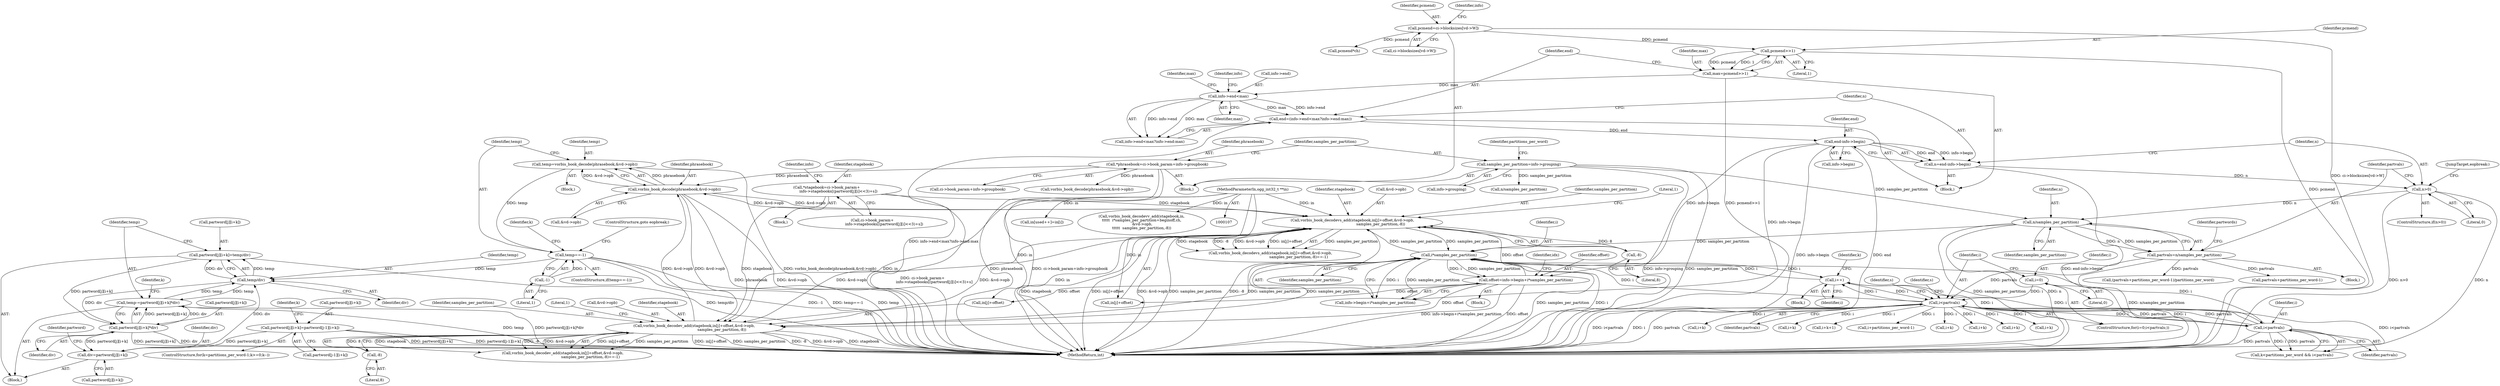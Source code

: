 digraph "0_Android_659030a2e80c38fb8da0a4eb68695349eec6778b@array" {
"1000432" [label="(Call,partword[j][i+k]=temp/div)"];
"1000440" [label="(Call,temp/div)"];
"1000407" [label="(Call,temp==-1)"];
"1000398" [label="(Call,temp=vorbis_book_decode(phrasebook,&vd->opb))"];
"1000400" [label="(Call,vorbis_book_decode(phrasebook,&vd->opb))"];
"1000133" [label="(Call,*phrasebook=ci->book_param+info->groupbook)"];
"1000565" [label="(Call,vorbis_book_decodevs_add(stagebook,in[j]+offset,&vd->opb,\n                                                samples_per_partition,-8))"];
"1000518" [label="(Call,*stagebook=ci->book_param+\n                    info->stagebooks[(partword[j][i]<<3)+s])"];
"1000110" [label="(MethodParameterIn,ogg_int32_t **in)"];
"1000481" [label="(Call,offset=info->begin+i*samples_per_partition)"];
"1000193" [label="(Call,end-info->begin)"];
"1000178" [label="(Call,end=(info->end<max?info->end:max))"];
"1000181" [label="(Call,info->end<max)"];
"1000172" [label="(Call,max=pcmend>>1)"];
"1000174" [label="(Call,pcmend>>1)"];
"1000155" [label="(Call,pcmend=ci->blocksizes[vd->W])"];
"1000487" [label="(Call,i*samples_per_partition)"];
"1000298" [label="(Call,i<partvals)"];
"1000295" [label="(Call,i=0)"];
"1000462" [label="(Call,i<partvals)"];
"1000468" [label="(Call,i++)"];
"1000204" [label="(Call,partvals=n/samples_per_partition)"];
"1000206" [label="(Call,n/samples_per_partition)"];
"1000199" [label="(Call,n>0)"];
"1000191" [label="(Call,n=end-info->begin)"];
"1000143" [label="(Call,samples_per_partition=info->grouping)"];
"1000544" [label="(Call,vorbis_book_decodev_add(stagebook,in[j]+offset,&vd->opb,\n                                               samples_per_partition,-8))"];
"1000556" [label="(Call,-8)"];
"1000577" [label="(Call,-8)"];
"1000409" [label="(Call,-1)"];
"1000443" [label="(Call,temp-=partword[j][i+k]*div)"];
"1000445" [label="(Call,partword[j][i+k]*div)"];
"1000432" [label="(Call,partword[j][i+k]=temp/div)"];
"1000423" [label="(Call,div=partword[j][i+k])"];
"1000370" [label="(Call,partword[j][i+k]=partword[j-1][i+k])"];
"1000572" [label="(Call,&vd->opb)"];
"1000292" [label="(Identifier,s)"];
"1000182" [label="(Call,info->end)"];
"1000564" [label="(Call,vorbis_book_decodevs_add(stagebook,in[j]+offset,&vd->opb,\n                                                samples_per_partition,-8)==-1)"];
"1000445" [label="(Call,partword[j][i+k]*div)"];
"1000464" [label="(Identifier,partvals)"];
"1000462" [label="(Call,i<partvals)"];
"1000232" [label="(Call,in[used++]=in[i])"];
"1000212" [label="(Call,(partvals+partitions_per_word-1)/partitions_per_word)"];
"1000487" [label="(Call,i*samples_per_partition)"];
"1000213" [label="(Call,partvals+partitions_per_word-1)"];
"1000156" [label="(Identifier,pcmend)"];
"1000468" [label="(Call,i++)"];
"1000479" [label="(Block,)"];
"1000861" [label="(JumpTarget,eopbreak:)"];
"1000460" [label="(Identifier,k)"];
"1000441" [label="(Identifier,temp)"];
"1000211" [label="(Identifier,partwords)"];
"1000178" [label="(Call,end=(info->end<max?info->end:max))"];
"1000402" [label="(Call,&vd->opb)"];
"1000410" [label="(Literal,1)"];
"1000304" [label="(Identifier,s)"];
"1000195" [label="(Call,info->begin)"];
"1000578" [label="(Literal,8)"];
"1000179" [label="(Identifier,end)"];
"1000176" [label="(Literal,1)"];
"1000463" [label="(Identifier,i)"];
"1000170" [label="(Block,)"];
"1000145" [label="(Call,info->grouping)"];
"1000144" [label="(Identifier,samples_per_partition)"];
"1000401" [label="(Identifier,phrasebook)"];
"1000334" [label="(Call,i+k)"];
"1000446" [label="(Call,partword[j][i+k])"];
"1000297" [label="(Literal,0)"];
"1000398" [label="(Call,temp=vorbis_book_decode(phrasebook,&vd->opb))"];
"1000167" [label="(Identifier,info)"];
"1000143" [label="(Call,samples_per_partition=info->grouping)"];
"1000371" [label="(Call,partword[j][i+k])"];
"1000483" [label="(Call,info->begin+i*samples_per_partition)"];
"1000206" [label="(Call,n/samples_per_partition)"];
"1000205" [label="(Identifier,partvals)"];
"1000458" [label="(Call,k<partitions_per_word && i<partvals)"];
"1000414" [label="(Identifier,k)"];
"1000443" [label="(Call,temp-=partword[j][i+k]*div)"];
"1000189" [label="(Identifier,max)"];
"1000453" [label="(Identifier,div)"];
"1000520" [label="(Call,ci->book_param+\n                    info->stagebooks[(partword[j][i]<<3)+s])"];
"1000432" [label="(Call,partword[j][i+k]=temp/div)"];
"1000406" [label="(ControlStructure,if(temp==-1))"];
"1000546" [label="(Call,in[j]+offset)"];
"1000492" [label="(Identifier,idx)"];
"1000200" [label="(Identifier,n)"];
"1000488" [label="(Identifier,i)"];
"1000375" [label="(Call,i+k)"];
"1000557" [label="(Literal,8)"];
"1000489" [label="(Identifier,samples_per_partition)"];
"1000544" [label="(Call,vorbis_book_decodev_add(stagebook,in[j]+offset,&vd->opb,\n                                               samples_per_partition,-8))"];
"1000433" [label="(Call,partword[j][i+k])"];
"1000588" [label="(Call,pcmend*ch)"];
"1000423" [label="(Call,div=partword[j][i+k])"];
"1000407" [label="(Call,temp==-1)"];
"1000400" [label="(Call,vorbis_book_decode(phrasebook,&vd->opb))"];
"1000192" [label="(Identifier,n)"];
"1000378" [label="(Call,partword[j-1][i+k])"];
"1000425" [label="(Call,partword[j][i+k])"];
"1000296" [label="(Identifier,i)"];
"1000444" [label="(Identifier,temp)"];
"1000482" [label="(Identifier,offset)"];
"1000175" [label="(Identifier,pcmend)"];
"1000370" [label="(Call,partword[j][i+k]=partword[j-1][i+k])"];
"1000437" [label="(Call,i+k)"];
"1000294" [label="(ControlStructure,for(i=0;i<partvals;))"];
"1000545" [label="(Identifier,stagebook)"];
"1000155" [label="(Call,pcmend=ci->blocksizes[vd->W])"];
"1000157" [label="(Call,ci->blocksizes[vd->W])"];
"1000204" [label="(Call,partvals=n/samples_per_partition)"];
"1000110" [label="(MethodParameterIn,ogg_int32_t **in)"];
"1000359" [label="(ControlStructure,for(k=partitions_per_word-1;k>=0;k--))"];
"1000465" [label="(Block,)"];
"1000409" [label="(Call,-1)"];
"1000299" [label="(Identifier,i)"];
"1000621" [label="(Call,n/samples_per_partition)"];
"1000300" [label="(Identifier,partvals)"];
"1000133" [label="(Call,*phrasebook=ci->book_param+info->groupbook)"];
"1000567" [label="(Call,in[j]+offset)"];
"1000539" [label="(Identifier,info)"];
"1000421" [label="(Block,)"];
"1000864" [label="(MethodReturn,int)"];
"1000408" [label="(Identifier,temp)"];
"1000134" [label="(Identifier,phrasebook)"];
"1000516" [label="(Block,)"];
"1000174" [label="(Call,pcmend>>1)"];
"1000420" [label="(Identifier,k)"];
"1000150" [label="(Identifier,partitions_per_word)"];
"1000543" [label="(Call,vorbis_book_decodev_add(stagebook,in[j]+offset,&vd->opb,\n                                               samples_per_partition,-8)==-1)"];
"1000208" [label="(Identifier,samples_per_partition)"];
"1000384" [label="(Call,i+k)"];
"1000342" [label="(Call,i+k+1)"];
"1000519" [label="(Identifier,stagebook)"];
"1000369" [label="(Identifier,k)"];
"1000481" [label="(Call,offset=info->begin+i*samples_per_partition)"];
"1000198" [label="(ControlStructure,if(n>0))"];
"1000842" [label="(Call,vorbis_book_decodevv_add(stagebook,in,\n\t\t\t\t\t  i*samples_per_partition+beginoff,ch,\n &vd->opb,\n\t\t\t\t\t  samples_per_partition,-8))"];
"1000559" [label="(Literal,1)"];
"1000411" [label="(ControlStructure,goto eopbreak;)"];
"1000191" [label="(Call,n=end-info->begin)"];
"1000577" [label="(Call,-8)"];
"1000424" [label="(Identifier,div)"];
"1000576" [label="(Identifier,samples_per_partition)"];
"1000555" [label="(Identifier,samples_per_partition)"];
"1000194" [label="(Identifier,end)"];
"1000180" [label="(Call,info->end<max?info->end:max)"];
"1000565" [label="(Call,vorbis_book_decodevs_add(stagebook,in[j]+offset,&vd->opb,\n                                                samples_per_partition,-8))"];
"1000518" [label="(Call,*stagebook=ci->book_param+\n                    info->stagebooks[(partword[j][i]<<3)+s])"];
"1000295" [label="(Call,i=0)"];
"1000113" [label="(Block,)"];
"1000743" [label="(Call,vorbis_book_decode(phrasebook,&vd->opb))"];
"1000135" [label="(Call,ci->book_param+info->groupbook)"];
"1000298" [label="(Call,i<partvals)"];
"1000312" [label="(Call,i+partitions_per_word-1)"];
"1000396" [label="(Block,)"];
"1000207" [label="(Identifier,n)"];
"1000556" [label="(Call,-8)"];
"1000187" [label="(Identifier,info)"];
"1000429" [label="(Call,i+k)"];
"1000580" [label="(Literal,1)"];
"1000202" [label="(Block,)"];
"1000551" [label="(Call,&vd->opb)"];
"1000399" [label="(Identifier,temp)"];
"1000201" [label="(Literal,0)"];
"1000450" [label="(Call,i+k)"];
"1000440" [label="(Call,temp/div)"];
"1000469" [label="(Identifier,i)"];
"1000173" [label="(Identifier,max)"];
"1000566" [label="(Identifier,stagebook)"];
"1000442" [label="(Identifier,div)"];
"1000185" [label="(Identifier,max)"];
"1000172" [label="(Call,max=pcmend>>1)"];
"1000193" [label="(Call,end-info->begin)"];
"1000199" [label="(Call,n>0)"];
"1000435" [label="(Identifier,partword)"];
"1000181" [label="(Call,info->end<max)"];
"1000432" -> "1000421"  [label="AST: "];
"1000432" -> "1000440"  [label="CFG: "];
"1000433" -> "1000432"  [label="AST: "];
"1000440" -> "1000432"  [label="AST: "];
"1000444" -> "1000432"  [label="CFG: "];
"1000432" -> "1000864"  [label="DDG: temp/div"];
"1000440" -> "1000432"  [label="DDG: temp"];
"1000440" -> "1000432"  [label="DDG: div"];
"1000432" -> "1000445"  [label="DDG: partword[j][i+k]"];
"1000440" -> "1000442"  [label="CFG: "];
"1000441" -> "1000440"  [label="AST: "];
"1000442" -> "1000440"  [label="AST: "];
"1000407" -> "1000440"  [label="DDG: temp"];
"1000443" -> "1000440"  [label="DDG: temp"];
"1000423" -> "1000440"  [label="DDG: div"];
"1000440" -> "1000443"  [label="DDG: temp"];
"1000440" -> "1000445"  [label="DDG: div"];
"1000407" -> "1000406"  [label="AST: "];
"1000407" -> "1000409"  [label="CFG: "];
"1000408" -> "1000407"  [label="AST: "];
"1000409" -> "1000407"  [label="AST: "];
"1000411" -> "1000407"  [label="CFG: "];
"1000414" -> "1000407"  [label="CFG: "];
"1000407" -> "1000864"  [label="DDG: -1"];
"1000407" -> "1000864"  [label="DDG: temp==-1"];
"1000407" -> "1000864"  [label="DDG: temp"];
"1000398" -> "1000407"  [label="DDG: temp"];
"1000409" -> "1000407"  [label="DDG: 1"];
"1000398" -> "1000396"  [label="AST: "];
"1000398" -> "1000400"  [label="CFG: "];
"1000399" -> "1000398"  [label="AST: "];
"1000400" -> "1000398"  [label="AST: "];
"1000408" -> "1000398"  [label="CFG: "];
"1000398" -> "1000864"  [label="DDG: vorbis_book_decode(phrasebook,&vd->opb)"];
"1000400" -> "1000398"  [label="DDG: phrasebook"];
"1000400" -> "1000398"  [label="DDG: &vd->opb"];
"1000400" -> "1000402"  [label="CFG: "];
"1000401" -> "1000400"  [label="AST: "];
"1000402" -> "1000400"  [label="AST: "];
"1000400" -> "1000864"  [label="DDG: phrasebook"];
"1000400" -> "1000864"  [label="DDG: &vd->opb"];
"1000133" -> "1000400"  [label="DDG: phrasebook"];
"1000565" -> "1000400"  [label="DDG: &vd->opb"];
"1000544" -> "1000400"  [label="DDG: &vd->opb"];
"1000400" -> "1000544"  [label="DDG: &vd->opb"];
"1000400" -> "1000565"  [label="DDG: &vd->opb"];
"1000133" -> "1000113"  [label="AST: "];
"1000133" -> "1000135"  [label="CFG: "];
"1000134" -> "1000133"  [label="AST: "];
"1000135" -> "1000133"  [label="AST: "];
"1000144" -> "1000133"  [label="CFG: "];
"1000133" -> "1000864"  [label="DDG: phrasebook"];
"1000133" -> "1000864"  [label="DDG: ci->book_param+info->groupbook"];
"1000133" -> "1000743"  [label="DDG: phrasebook"];
"1000565" -> "1000564"  [label="AST: "];
"1000565" -> "1000577"  [label="CFG: "];
"1000566" -> "1000565"  [label="AST: "];
"1000567" -> "1000565"  [label="AST: "];
"1000572" -> "1000565"  [label="AST: "];
"1000576" -> "1000565"  [label="AST: "];
"1000577" -> "1000565"  [label="AST: "];
"1000580" -> "1000565"  [label="CFG: "];
"1000565" -> "1000864"  [label="DDG: -8"];
"1000565" -> "1000864"  [label="DDG: stagebook"];
"1000565" -> "1000864"  [label="DDG: in[j]+offset"];
"1000565" -> "1000864"  [label="DDG: &vd->opb"];
"1000565" -> "1000864"  [label="DDG: samples_per_partition"];
"1000565" -> "1000487"  [label="DDG: samples_per_partition"];
"1000565" -> "1000544"  [label="DDG: &vd->opb"];
"1000565" -> "1000564"  [label="DDG: samples_per_partition"];
"1000565" -> "1000564"  [label="DDG: stagebook"];
"1000565" -> "1000564"  [label="DDG: -8"];
"1000565" -> "1000564"  [label="DDG: &vd->opb"];
"1000565" -> "1000564"  [label="DDG: in[j]+offset"];
"1000518" -> "1000565"  [label="DDG: stagebook"];
"1000110" -> "1000565"  [label="DDG: in"];
"1000481" -> "1000565"  [label="DDG: offset"];
"1000544" -> "1000565"  [label="DDG: &vd->opb"];
"1000487" -> "1000565"  [label="DDG: samples_per_partition"];
"1000577" -> "1000565"  [label="DDG: 8"];
"1000518" -> "1000516"  [label="AST: "];
"1000518" -> "1000520"  [label="CFG: "];
"1000519" -> "1000518"  [label="AST: "];
"1000520" -> "1000518"  [label="AST: "];
"1000539" -> "1000518"  [label="CFG: "];
"1000518" -> "1000864"  [label="DDG: ci->book_param+\n                    info->stagebooks[(partword[j][i]<<3)+s]"];
"1000518" -> "1000544"  [label="DDG: stagebook"];
"1000110" -> "1000107"  [label="AST: "];
"1000110" -> "1000864"  [label="DDG: in"];
"1000110" -> "1000232"  [label="DDG: in"];
"1000110" -> "1000544"  [label="DDG: in"];
"1000110" -> "1000546"  [label="DDG: in"];
"1000110" -> "1000567"  [label="DDG: in"];
"1000110" -> "1000842"  [label="DDG: in"];
"1000481" -> "1000479"  [label="AST: "];
"1000481" -> "1000483"  [label="CFG: "];
"1000482" -> "1000481"  [label="AST: "];
"1000483" -> "1000481"  [label="AST: "];
"1000492" -> "1000481"  [label="CFG: "];
"1000481" -> "1000864"  [label="DDG: info->begin+i*samples_per_partition"];
"1000481" -> "1000864"  [label="DDG: offset"];
"1000193" -> "1000481"  [label="DDG: info->begin"];
"1000487" -> "1000481"  [label="DDG: i"];
"1000487" -> "1000481"  [label="DDG: samples_per_partition"];
"1000481" -> "1000544"  [label="DDG: offset"];
"1000481" -> "1000546"  [label="DDG: offset"];
"1000481" -> "1000567"  [label="DDG: offset"];
"1000193" -> "1000191"  [label="AST: "];
"1000193" -> "1000195"  [label="CFG: "];
"1000194" -> "1000193"  [label="AST: "];
"1000195" -> "1000193"  [label="AST: "];
"1000191" -> "1000193"  [label="CFG: "];
"1000193" -> "1000864"  [label="DDG: end"];
"1000193" -> "1000864"  [label="DDG: info->begin"];
"1000193" -> "1000191"  [label="DDG: end"];
"1000193" -> "1000191"  [label="DDG: info->begin"];
"1000178" -> "1000193"  [label="DDG: end"];
"1000193" -> "1000483"  [label="DDG: info->begin"];
"1000178" -> "1000170"  [label="AST: "];
"1000178" -> "1000180"  [label="CFG: "];
"1000179" -> "1000178"  [label="AST: "];
"1000180" -> "1000178"  [label="AST: "];
"1000192" -> "1000178"  [label="CFG: "];
"1000178" -> "1000864"  [label="DDG: info->end<max?info->end:max"];
"1000181" -> "1000178"  [label="DDG: info->end"];
"1000181" -> "1000178"  [label="DDG: max"];
"1000181" -> "1000180"  [label="AST: "];
"1000181" -> "1000185"  [label="CFG: "];
"1000182" -> "1000181"  [label="AST: "];
"1000185" -> "1000181"  [label="AST: "];
"1000187" -> "1000181"  [label="CFG: "];
"1000189" -> "1000181"  [label="CFG: "];
"1000172" -> "1000181"  [label="DDG: max"];
"1000181" -> "1000180"  [label="DDG: info->end"];
"1000181" -> "1000180"  [label="DDG: max"];
"1000172" -> "1000170"  [label="AST: "];
"1000172" -> "1000174"  [label="CFG: "];
"1000173" -> "1000172"  [label="AST: "];
"1000174" -> "1000172"  [label="AST: "];
"1000179" -> "1000172"  [label="CFG: "];
"1000172" -> "1000864"  [label="DDG: pcmend>>1"];
"1000174" -> "1000172"  [label="DDG: pcmend"];
"1000174" -> "1000172"  [label="DDG: 1"];
"1000174" -> "1000176"  [label="CFG: "];
"1000175" -> "1000174"  [label="AST: "];
"1000176" -> "1000174"  [label="AST: "];
"1000174" -> "1000864"  [label="DDG: pcmend"];
"1000155" -> "1000174"  [label="DDG: pcmend"];
"1000155" -> "1000113"  [label="AST: "];
"1000155" -> "1000157"  [label="CFG: "];
"1000156" -> "1000155"  [label="AST: "];
"1000157" -> "1000155"  [label="AST: "];
"1000167" -> "1000155"  [label="CFG: "];
"1000155" -> "1000864"  [label="DDG: ci->blocksizes[vd->W]"];
"1000155" -> "1000588"  [label="DDG: pcmend"];
"1000487" -> "1000483"  [label="AST: "];
"1000487" -> "1000489"  [label="CFG: "];
"1000488" -> "1000487"  [label="AST: "];
"1000489" -> "1000487"  [label="AST: "];
"1000483" -> "1000487"  [label="CFG: "];
"1000487" -> "1000864"  [label="DDG: samples_per_partition"];
"1000487" -> "1000864"  [label="DDG: i"];
"1000487" -> "1000468"  [label="DDG: i"];
"1000487" -> "1000483"  [label="DDG: i"];
"1000487" -> "1000483"  [label="DDG: samples_per_partition"];
"1000298" -> "1000487"  [label="DDG: i"];
"1000462" -> "1000487"  [label="DDG: i"];
"1000468" -> "1000487"  [label="DDG: i"];
"1000544" -> "1000487"  [label="DDG: samples_per_partition"];
"1000206" -> "1000487"  [label="DDG: samples_per_partition"];
"1000487" -> "1000544"  [label="DDG: samples_per_partition"];
"1000298" -> "1000294"  [label="AST: "];
"1000298" -> "1000300"  [label="CFG: "];
"1000299" -> "1000298"  [label="AST: "];
"1000300" -> "1000298"  [label="AST: "];
"1000304" -> "1000298"  [label="CFG: "];
"1000292" -> "1000298"  [label="CFG: "];
"1000298" -> "1000864"  [label="DDG: i<partvals"];
"1000298" -> "1000864"  [label="DDG: i"];
"1000298" -> "1000864"  [label="DDG: partvals"];
"1000295" -> "1000298"  [label="DDG: i"];
"1000462" -> "1000298"  [label="DDG: i"];
"1000462" -> "1000298"  [label="DDG: partvals"];
"1000468" -> "1000298"  [label="DDG: i"];
"1000204" -> "1000298"  [label="DDG: partvals"];
"1000298" -> "1000312"  [label="DDG: i"];
"1000298" -> "1000334"  [label="DDG: i"];
"1000298" -> "1000342"  [label="DDG: i"];
"1000298" -> "1000375"  [label="DDG: i"];
"1000298" -> "1000384"  [label="DDG: i"];
"1000298" -> "1000429"  [label="DDG: i"];
"1000298" -> "1000437"  [label="DDG: i"];
"1000298" -> "1000450"  [label="DDG: i"];
"1000298" -> "1000458"  [label="DDG: i<partvals"];
"1000298" -> "1000462"  [label="DDG: i"];
"1000298" -> "1000462"  [label="DDG: partvals"];
"1000298" -> "1000468"  [label="DDG: i"];
"1000295" -> "1000294"  [label="AST: "];
"1000295" -> "1000297"  [label="CFG: "];
"1000296" -> "1000295"  [label="AST: "];
"1000297" -> "1000295"  [label="AST: "];
"1000299" -> "1000295"  [label="CFG: "];
"1000462" -> "1000458"  [label="AST: "];
"1000462" -> "1000464"  [label="CFG: "];
"1000463" -> "1000462"  [label="AST: "];
"1000464" -> "1000462"  [label="AST: "];
"1000458" -> "1000462"  [label="CFG: "];
"1000462" -> "1000864"  [label="DDG: partvals"];
"1000462" -> "1000458"  [label="DDG: i"];
"1000462" -> "1000458"  [label="DDG: partvals"];
"1000468" -> "1000462"  [label="DDG: i"];
"1000462" -> "1000468"  [label="DDG: i"];
"1000468" -> "1000465"  [label="AST: "];
"1000468" -> "1000469"  [label="CFG: "];
"1000469" -> "1000468"  [label="AST: "];
"1000460" -> "1000468"  [label="CFG: "];
"1000204" -> "1000202"  [label="AST: "];
"1000204" -> "1000206"  [label="CFG: "];
"1000205" -> "1000204"  [label="AST: "];
"1000206" -> "1000204"  [label="AST: "];
"1000211" -> "1000204"  [label="CFG: "];
"1000204" -> "1000864"  [label="DDG: n/samples_per_partition"];
"1000206" -> "1000204"  [label="DDG: n"];
"1000206" -> "1000204"  [label="DDG: samples_per_partition"];
"1000204" -> "1000212"  [label="DDG: partvals"];
"1000204" -> "1000213"  [label="DDG: partvals"];
"1000206" -> "1000208"  [label="CFG: "];
"1000207" -> "1000206"  [label="AST: "];
"1000208" -> "1000206"  [label="AST: "];
"1000206" -> "1000864"  [label="DDG: samples_per_partition"];
"1000206" -> "1000864"  [label="DDG: n"];
"1000199" -> "1000206"  [label="DDG: n"];
"1000143" -> "1000206"  [label="DDG: samples_per_partition"];
"1000199" -> "1000198"  [label="AST: "];
"1000199" -> "1000201"  [label="CFG: "];
"1000200" -> "1000199"  [label="AST: "];
"1000201" -> "1000199"  [label="AST: "];
"1000205" -> "1000199"  [label="CFG: "];
"1000861" -> "1000199"  [label="CFG: "];
"1000199" -> "1000864"  [label="DDG: n"];
"1000199" -> "1000864"  [label="DDG: n>0"];
"1000191" -> "1000199"  [label="DDG: n"];
"1000191" -> "1000170"  [label="AST: "];
"1000192" -> "1000191"  [label="AST: "];
"1000200" -> "1000191"  [label="CFG: "];
"1000191" -> "1000864"  [label="DDG: end-info->begin"];
"1000143" -> "1000113"  [label="AST: "];
"1000143" -> "1000145"  [label="CFG: "];
"1000144" -> "1000143"  [label="AST: "];
"1000145" -> "1000143"  [label="AST: "];
"1000150" -> "1000143"  [label="CFG: "];
"1000143" -> "1000864"  [label="DDG: samples_per_partition"];
"1000143" -> "1000864"  [label="DDG: info->grouping"];
"1000143" -> "1000621"  [label="DDG: samples_per_partition"];
"1000544" -> "1000543"  [label="AST: "];
"1000544" -> "1000556"  [label="CFG: "];
"1000545" -> "1000544"  [label="AST: "];
"1000546" -> "1000544"  [label="AST: "];
"1000551" -> "1000544"  [label="AST: "];
"1000555" -> "1000544"  [label="AST: "];
"1000556" -> "1000544"  [label="AST: "];
"1000559" -> "1000544"  [label="CFG: "];
"1000544" -> "1000864"  [label="DDG: in[j]+offset"];
"1000544" -> "1000864"  [label="DDG: samples_per_partition"];
"1000544" -> "1000864"  [label="DDG: -8"];
"1000544" -> "1000864"  [label="DDG: &vd->opb"];
"1000544" -> "1000864"  [label="DDG: stagebook"];
"1000544" -> "1000543"  [label="DDG: in[j]+offset"];
"1000544" -> "1000543"  [label="DDG: samples_per_partition"];
"1000544" -> "1000543"  [label="DDG: stagebook"];
"1000544" -> "1000543"  [label="DDG: -8"];
"1000544" -> "1000543"  [label="DDG: &vd->opb"];
"1000556" -> "1000544"  [label="DDG: 8"];
"1000556" -> "1000557"  [label="CFG: "];
"1000557" -> "1000556"  [label="AST: "];
"1000577" -> "1000578"  [label="CFG: "];
"1000578" -> "1000577"  [label="AST: "];
"1000409" -> "1000410"  [label="CFG: "];
"1000410" -> "1000409"  [label="AST: "];
"1000443" -> "1000421"  [label="AST: "];
"1000443" -> "1000445"  [label="CFG: "];
"1000444" -> "1000443"  [label="AST: "];
"1000445" -> "1000443"  [label="AST: "];
"1000420" -> "1000443"  [label="CFG: "];
"1000443" -> "1000864"  [label="DDG: partword[j][i+k]*div"];
"1000443" -> "1000864"  [label="DDG: temp"];
"1000445" -> "1000443"  [label="DDG: partword[j][i+k]"];
"1000445" -> "1000443"  [label="DDG: div"];
"1000445" -> "1000453"  [label="CFG: "];
"1000446" -> "1000445"  [label="AST: "];
"1000453" -> "1000445"  [label="AST: "];
"1000445" -> "1000864"  [label="DDG: partword[j][i+k]"];
"1000445" -> "1000864"  [label="DDG: div"];
"1000445" -> "1000423"  [label="DDG: partword[j][i+k]"];
"1000423" -> "1000421"  [label="AST: "];
"1000423" -> "1000425"  [label="CFG: "];
"1000424" -> "1000423"  [label="AST: "];
"1000425" -> "1000423"  [label="AST: "];
"1000435" -> "1000423"  [label="CFG: "];
"1000370" -> "1000423"  [label="DDG: partword[j][i+k]"];
"1000370" -> "1000359"  [label="AST: "];
"1000370" -> "1000378"  [label="CFG: "];
"1000371" -> "1000370"  [label="AST: "];
"1000378" -> "1000370"  [label="AST: "];
"1000369" -> "1000370"  [label="CFG: "];
"1000370" -> "1000864"  [label="DDG: partword[j-1][i+k]"];
"1000370" -> "1000864"  [label="DDG: partword[j][i+k]"];
}
